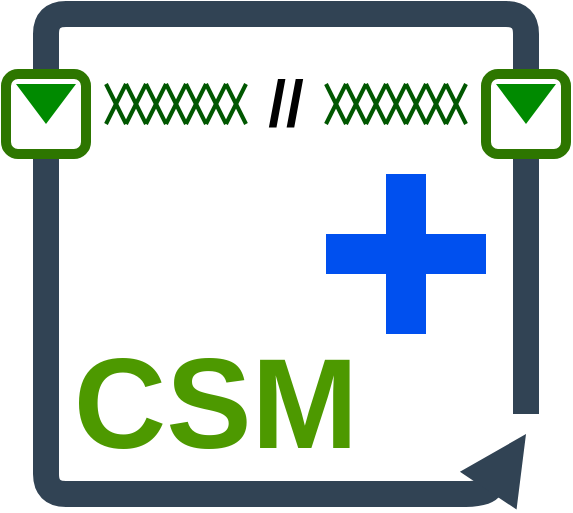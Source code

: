 <mxfile version="24.2.5" type="device">
  <diagram name="第 1 页" id="N8OVFR8O6m3L51fXVMMC">
    <mxGraphModel dx="1562" dy="1188" grid="1" gridSize="10" guides="1" tooltips="1" connect="1" arrows="1" fold="1" page="1" pageScale="1" pageWidth="827" pageHeight="1169" math="0" shadow="0">
      <root>
        <mxCell id="0" />
        <mxCell id="1" parent="0" />
        <mxCell id="Qem-tpaPa2Rmr71kVahj-4" value="" style="endArrow=block;html=1;rounded=1;strokeWidth=13;fillColor=#647687;strokeColor=#314354;curved=0;exitX=0.5;exitY=1;exitDx=0;exitDy=0;targetPerimeterSpacing=0;jumpSize=6;jumpStyle=none;shadow=0;endFill=1;startSize=0;endSize=0;" parent="1" source="Qem-tpaPa2Rmr71kVahj-10" edge="1">
          <mxGeometry width="50" height="50" relative="1" as="geometry">
            <mxPoint x="160" y="600" as="sourcePoint" />
            <mxPoint x="400" y="610" as="targetPoint" />
            <Array as="points">
              <mxPoint x="160" y="640" />
              <mxPoint x="380" y="640" />
            </Array>
          </mxGeometry>
        </mxCell>
        <mxCell id="Qem-tpaPa2Rmr71kVahj-5" value="" style="endArrow=none;html=1;rounded=1;strokeWidth=13;fillColor=#647687;strokeColor=#314354;curved=0;" parent="1" source="Qem-tpaPa2Rmr71kVahj-14" edge="1">
          <mxGeometry width="50" height="50" relative="1" as="geometry">
            <mxPoint x="400" y="400" as="sourcePoint" />
            <mxPoint x="400" y="600" as="targetPoint" />
          </mxGeometry>
        </mxCell>
        <mxCell id="Qem-tpaPa2Rmr71kVahj-13" value="" style="endArrow=none;html=1;rounded=1;strokeWidth=13;fillColor=#647687;strokeColor=#314354;curved=0;exitX=0.5;exitY=0;exitDx=0;exitDy=0;" parent="1" source="Qem-tpaPa2Rmr71kVahj-14" target="Qem-tpaPa2Rmr71kVahj-10" edge="1">
          <mxGeometry width="50" height="50" relative="1" as="geometry">
            <mxPoint x="400" y="400" as="sourcePoint" />
            <mxPoint x="160" y="640" as="targetPoint" />
            <Array as="points">
              <mxPoint x="400" y="400" />
              <mxPoint x="160" y="400" />
            </Array>
          </mxGeometry>
        </mxCell>
        <mxCell id="Qem-tpaPa2Rmr71kVahj-10" value="" style="rounded=1;whiteSpace=wrap;html=1;fillColor=none;fontColor=#ffffff;strokeColor=#2D7600;strokeWidth=5;" parent="1" vertex="1">
          <mxGeometry x="140" y="430" width="40" height="40" as="geometry" />
        </mxCell>
        <mxCell id="Qem-tpaPa2Rmr71kVahj-14" value="" style="rounded=1;whiteSpace=wrap;html=1;fillColor=none;fontColor=#ffffff;strokeColor=#2D7600;strokeWidth=5;" parent="1" vertex="1">
          <mxGeometry x="380" y="430" width="40" height="40" as="geometry" />
        </mxCell>
        <mxCell id="Qem-tpaPa2Rmr71kVahj-16" value="" style="triangle;whiteSpace=wrap;html=1;rotation=90;strokeWidth=5;strokeColor=none;fillColor=#008a00;fontColor=#ffffff;" parent="1" vertex="1">
          <mxGeometry x="150" y="430" width="20" height="30" as="geometry" />
        </mxCell>
        <mxCell id="Qem-tpaPa2Rmr71kVahj-17" value="" style="triangle;whiteSpace=wrap;html=1;rotation=90;strokeWidth=5;strokeColor=none;fillColor=#008a00;fontColor=#ffffff;" parent="1" vertex="1">
          <mxGeometry x="390" y="430" width="20" height="30" as="geometry" />
        </mxCell>
        <mxCell id="Qem-tpaPa2Rmr71kVahj-18" value="" style="endArrow=none;html=1;rounded=1;startSize=6;arcSize=20;jumpSize=6;curved=0;fillColor=#008a00;strokeColor=#005700;strokeWidth=2;" parent="1" edge="1">
          <mxGeometry width="50" height="50" relative="1" as="geometry">
            <mxPoint x="190" y="455" as="sourcePoint" />
            <mxPoint x="200" y="435" as="targetPoint" />
          </mxGeometry>
        </mxCell>
        <mxCell id="Qem-tpaPa2Rmr71kVahj-19" value="" style="endArrow=none;html=1;rounded=1;startSize=6;arcSize=20;jumpSize=6;curved=0;fillColor=#008a00;strokeColor=#005700;strokeWidth=2;" parent="1" edge="1">
          <mxGeometry width="50" height="50" relative="1" as="geometry">
            <mxPoint x="200" y="455" as="sourcePoint" />
            <mxPoint x="190" y="435" as="targetPoint" />
          </mxGeometry>
        </mxCell>
        <mxCell id="Qem-tpaPa2Rmr71kVahj-42" value="&lt;font style=&quot;font-size: 32px;&quot;&gt;&lt;b&gt;//&lt;/b&gt;&lt;/font&gt;" style="text;html=1;align=center;verticalAlign=middle;whiteSpace=wrap;rounded=0;" parent="1" vertex="1">
          <mxGeometry x="250" y="430" width="60" height="30" as="geometry" />
        </mxCell>
        <mxCell id="Qem-tpaPa2Rmr71kVahj-43" value="" style="endArrow=none;html=1;rounded=1;startSize=6;arcSize=20;jumpSize=6;curved=0;fillColor=#008a00;strokeColor=#005700;strokeWidth=2;" parent="1" edge="1">
          <mxGeometry width="50" height="50" relative="1" as="geometry">
            <mxPoint x="200" y="455" as="sourcePoint" />
            <mxPoint x="210" y="435" as="targetPoint" />
          </mxGeometry>
        </mxCell>
        <mxCell id="Qem-tpaPa2Rmr71kVahj-44" value="" style="endArrow=none;html=1;rounded=1;startSize=6;arcSize=20;jumpSize=6;curved=0;fillColor=#008a00;strokeColor=#005700;strokeWidth=2;" parent="1" edge="1">
          <mxGeometry width="50" height="50" relative="1" as="geometry">
            <mxPoint x="210" y="455" as="sourcePoint" />
            <mxPoint x="200" y="435" as="targetPoint" />
          </mxGeometry>
        </mxCell>
        <mxCell id="Qem-tpaPa2Rmr71kVahj-45" value="" style="endArrow=none;html=1;rounded=1;startSize=6;arcSize=20;jumpSize=6;curved=0;fillColor=#008a00;strokeColor=#005700;strokeWidth=2;" parent="1" edge="1">
          <mxGeometry width="50" height="50" relative="1" as="geometry">
            <mxPoint x="210" y="455" as="sourcePoint" />
            <mxPoint x="220" y="435" as="targetPoint" />
          </mxGeometry>
        </mxCell>
        <mxCell id="Qem-tpaPa2Rmr71kVahj-46" value="" style="endArrow=none;html=1;rounded=1;startSize=6;arcSize=20;jumpSize=6;curved=0;fillColor=#008a00;strokeColor=#005700;strokeWidth=2;" parent="1" edge="1">
          <mxGeometry width="50" height="50" relative="1" as="geometry">
            <mxPoint x="220" y="455" as="sourcePoint" />
            <mxPoint x="210" y="435" as="targetPoint" />
          </mxGeometry>
        </mxCell>
        <mxCell id="Qem-tpaPa2Rmr71kVahj-47" value="" style="endArrow=none;html=1;rounded=1;startSize=6;arcSize=20;jumpSize=6;curved=0;fillColor=#008a00;strokeColor=#005700;strokeWidth=2;" parent="1" edge="1">
          <mxGeometry width="50" height="50" relative="1" as="geometry">
            <mxPoint x="220" y="455" as="sourcePoint" />
            <mxPoint x="230" y="435" as="targetPoint" />
          </mxGeometry>
        </mxCell>
        <mxCell id="Qem-tpaPa2Rmr71kVahj-48" value="" style="endArrow=none;html=1;rounded=1;startSize=6;arcSize=20;jumpSize=6;curved=0;fillColor=#008a00;strokeColor=#005700;strokeWidth=2;" parent="1" edge="1">
          <mxGeometry width="50" height="50" relative="1" as="geometry">
            <mxPoint x="230" y="455" as="sourcePoint" />
            <mxPoint x="220" y="435" as="targetPoint" />
          </mxGeometry>
        </mxCell>
        <mxCell id="Qem-tpaPa2Rmr71kVahj-49" value="" style="endArrow=none;html=1;rounded=1;startSize=6;arcSize=20;jumpSize=6;curved=0;fillColor=#008a00;strokeColor=#005700;strokeWidth=2;" parent="1" edge="1">
          <mxGeometry width="50" height="50" relative="1" as="geometry">
            <mxPoint x="230" y="455" as="sourcePoint" />
            <mxPoint x="240" y="435" as="targetPoint" />
          </mxGeometry>
        </mxCell>
        <mxCell id="Qem-tpaPa2Rmr71kVahj-50" value="" style="endArrow=none;html=1;rounded=1;startSize=6;arcSize=20;jumpSize=6;curved=0;fillColor=#008a00;strokeColor=#005700;strokeWidth=2;" parent="1" edge="1">
          <mxGeometry width="50" height="50" relative="1" as="geometry">
            <mxPoint x="240" y="455" as="sourcePoint" />
            <mxPoint x="230" y="435" as="targetPoint" />
          </mxGeometry>
        </mxCell>
        <mxCell id="Qem-tpaPa2Rmr71kVahj-51" value="" style="endArrow=none;html=1;rounded=1;startSize=6;arcSize=20;jumpSize=6;curved=0;fillColor=#008a00;strokeColor=#005700;strokeWidth=2;" parent="1" edge="1">
          <mxGeometry width="50" height="50" relative="1" as="geometry">
            <mxPoint x="240" y="455" as="sourcePoint" />
            <mxPoint x="250" y="435" as="targetPoint" />
          </mxGeometry>
        </mxCell>
        <mxCell id="Qem-tpaPa2Rmr71kVahj-52" value="" style="endArrow=none;html=1;rounded=1;startSize=6;arcSize=20;jumpSize=6;curved=0;fillColor=#008a00;strokeColor=#005700;strokeWidth=2;" parent="1" edge="1">
          <mxGeometry width="50" height="50" relative="1" as="geometry">
            <mxPoint x="250" y="455" as="sourcePoint" />
            <mxPoint x="240" y="435" as="targetPoint" />
          </mxGeometry>
        </mxCell>
        <mxCell id="Qem-tpaPa2Rmr71kVahj-53" value="" style="endArrow=none;html=1;rounded=1;startSize=6;arcSize=20;jumpSize=6;curved=0;fillColor=#008a00;strokeColor=#005700;strokeWidth=2;" parent="1" edge="1">
          <mxGeometry width="50" height="50" relative="1" as="geometry">
            <mxPoint x="250" y="455" as="sourcePoint" />
            <mxPoint x="260" y="435" as="targetPoint" />
          </mxGeometry>
        </mxCell>
        <mxCell id="Qem-tpaPa2Rmr71kVahj-54" value="" style="endArrow=none;html=1;rounded=1;startSize=6;arcSize=20;jumpSize=6;curved=0;fillColor=#008a00;strokeColor=#005700;strokeWidth=2;" parent="1" edge="1">
          <mxGeometry width="50" height="50" relative="1" as="geometry">
            <mxPoint x="260" y="455" as="sourcePoint" />
            <mxPoint x="250" y="435" as="targetPoint" />
          </mxGeometry>
        </mxCell>
        <mxCell id="Qem-tpaPa2Rmr71kVahj-55" value="" style="endArrow=none;html=1;rounded=1;startSize=6;arcSize=20;jumpSize=6;curved=0;fillColor=#008a00;strokeColor=#005700;strokeWidth=2;" parent="1" edge="1">
          <mxGeometry width="50" height="50" relative="1" as="geometry">
            <mxPoint x="300" y="455" as="sourcePoint" />
            <mxPoint x="310" y="435" as="targetPoint" />
          </mxGeometry>
        </mxCell>
        <mxCell id="Qem-tpaPa2Rmr71kVahj-56" value="" style="endArrow=none;html=1;rounded=1;startSize=6;arcSize=20;jumpSize=6;curved=0;fillColor=#008a00;strokeColor=#005700;strokeWidth=2;" parent="1" edge="1">
          <mxGeometry width="50" height="50" relative="1" as="geometry">
            <mxPoint x="310" y="455" as="sourcePoint" />
            <mxPoint x="300" y="435" as="targetPoint" />
          </mxGeometry>
        </mxCell>
        <mxCell id="Qem-tpaPa2Rmr71kVahj-57" value="" style="endArrow=none;html=1;rounded=1;startSize=6;arcSize=20;jumpSize=6;curved=0;fillColor=#008a00;strokeColor=#005700;strokeWidth=2;" parent="1" edge="1">
          <mxGeometry width="50" height="50" relative="1" as="geometry">
            <mxPoint x="310" y="455" as="sourcePoint" />
            <mxPoint x="320" y="435" as="targetPoint" />
          </mxGeometry>
        </mxCell>
        <mxCell id="Qem-tpaPa2Rmr71kVahj-58" value="" style="endArrow=none;html=1;rounded=1;startSize=6;arcSize=20;jumpSize=6;curved=0;fillColor=#008a00;strokeColor=#005700;strokeWidth=2;" parent="1" edge="1">
          <mxGeometry width="50" height="50" relative="1" as="geometry">
            <mxPoint x="320" y="455" as="sourcePoint" />
            <mxPoint x="310" y="435" as="targetPoint" />
          </mxGeometry>
        </mxCell>
        <mxCell id="Qem-tpaPa2Rmr71kVahj-59" value="" style="endArrow=none;html=1;rounded=1;startSize=6;arcSize=20;jumpSize=6;curved=0;fillColor=#008a00;strokeColor=#005700;strokeWidth=2;" parent="1" edge="1">
          <mxGeometry width="50" height="50" relative="1" as="geometry">
            <mxPoint x="320" y="455" as="sourcePoint" />
            <mxPoint x="330" y="435" as="targetPoint" />
          </mxGeometry>
        </mxCell>
        <mxCell id="Qem-tpaPa2Rmr71kVahj-60" value="" style="endArrow=none;html=1;rounded=1;startSize=6;arcSize=20;jumpSize=6;curved=0;fillColor=#008a00;strokeColor=#005700;strokeWidth=2;" parent="1" edge="1">
          <mxGeometry width="50" height="50" relative="1" as="geometry">
            <mxPoint x="330" y="455" as="sourcePoint" />
            <mxPoint x="320" y="435" as="targetPoint" />
          </mxGeometry>
        </mxCell>
        <mxCell id="Qem-tpaPa2Rmr71kVahj-61" value="" style="endArrow=none;html=1;rounded=1;startSize=6;arcSize=20;jumpSize=6;curved=0;fillColor=#008a00;strokeColor=#005700;strokeWidth=2;" parent="1" edge="1">
          <mxGeometry width="50" height="50" relative="1" as="geometry">
            <mxPoint x="330" y="455" as="sourcePoint" />
            <mxPoint x="340" y="435" as="targetPoint" />
          </mxGeometry>
        </mxCell>
        <mxCell id="Qem-tpaPa2Rmr71kVahj-62" value="" style="endArrow=none;html=1;rounded=1;startSize=6;arcSize=20;jumpSize=6;curved=0;fillColor=#008a00;strokeColor=#005700;strokeWidth=2;" parent="1" edge="1">
          <mxGeometry width="50" height="50" relative="1" as="geometry">
            <mxPoint x="340" y="455" as="sourcePoint" />
            <mxPoint x="330" y="435" as="targetPoint" />
          </mxGeometry>
        </mxCell>
        <mxCell id="Qem-tpaPa2Rmr71kVahj-63" value="" style="endArrow=none;html=1;rounded=1;startSize=6;arcSize=20;jumpSize=6;curved=0;fillColor=#008a00;strokeColor=#005700;strokeWidth=2;" parent="1" edge="1">
          <mxGeometry width="50" height="50" relative="1" as="geometry">
            <mxPoint x="340" y="455" as="sourcePoint" />
            <mxPoint x="350" y="435" as="targetPoint" />
          </mxGeometry>
        </mxCell>
        <mxCell id="Qem-tpaPa2Rmr71kVahj-64" value="" style="endArrow=none;html=1;rounded=1;startSize=6;arcSize=20;jumpSize=6;curved=0;fillColor=#008a00;strokeColor=#005700;strokeWidth=2;" parent="1" edge="1">
          <mxGeometry width="50" height="50" relative="1" as="geometry">
            <mxPoint x="350" y="455" as="sourcePoint" />
            <mxPoint x="340" y="435" as="targetPoint" />
          </mxGeometry>
        </mxCell>
        <mxCell id="Qem-tpaPa2Rmr71kVahj-65" value="" style="endArrow=none;html=1;rounded=1;startSize=6;arcSize=20;jumpSize=6;curved=0;fillColor=#008a00;strokeColor=#005700;strokeWidth=2;" parent="1" edge="1">
          <mxGeometry width="50" height="50" relative="1" as="geometry">
            <mxPoint x="350" y="455" as="sourcePoint" />
            <mxPoint x="360" y="435" as="targetPoint" />
          </mxGeometry>
        </mxCell>
        <mxCell id="Qem-tpaPa2Rmr71kVahj-66" value="" style="endArrow=none;html=1;rounded=1;startSize=6;arcSize=20;jumpSize=6;curved=0;fillColor=#008a00;strokeColor=#005700;strokeWidth=2;" parent="1" edge="1">
          <mxGeometry width="50" height="50" relative="1" as="geometry">
            <mxPoint x="360" y="455" as="sourcePoint" />
            <mxPoint x="350" y="435" as="targetPoint" />
          </mxGeometry>
        </mxCell>
        <mxCell id="Qem-tpaPa2Rmr71kVahj-67" value="" style="endArrow=none;html=1;rounded=1;startSize=6;arcSize=20;jumpSize=6;curved=0;fillColor=#008a00;strokeColor=#005700;strokeWidth=2;" parent="1" edge="1">
          <mxGeometry width="50" height="50" relative="1" as="geometry">
            <mxPoint x="360" y="455" as="sourcePoint" />
            <mxPoint x="370" y="435" as="targetPoint" />
          </mxGeometry>
        </mxCell>
        <mxCell id="Qem-tpaPa2Rmr71kVahj-68" value="" style="endArrow=none;html=1;rounded=1;startSize=6;arcSize=20;jumpSize=6;curved=0;fillColor=#008a00;strokeColor=#005700;strokeWidth=2;" parent="1" edge="1">
          <mxGeometry width="50" height="50" relative="1" as="geometry">
            <mxPoint x="370" y="455" as="sourcePoint" />
            <mxPoint x="360" y="435" as="targetPoint" />
          </mxGeometry>
        </mxCell>
        <mxCell id="Qem-tpaPa2Rmr71kVahj-69" value="" style="rounded=0;whiteSpace=wrap;html=1;strokeColor=none;fillColor=#0050ef;fontColor=#ffffff;" parent="1" vertex="1">
          <mxGeometry x="300" y="510" width="80" height="20" as="geometry" />
        </mxCell>
        <mxCell id="Qem-tpaPa2Rmr71kVahj-70" value="" style="rounded=0;whiteSpace=wrap;html=1;rotation=-90;strokeColor=none;fillColor=#0050ef;fontColor=#ffffff;" parent="1" vertex="1">
          <mxGeometry x="300" y="510" width="80" height="20" as="geometry" />
        </mxCell>
        <mxCell id="Qem-tpaPa2Rmr71kVahj-71" value="&lt;font style=&quot;font-size: 64px;&quot;&gt;CSM&lt;/font&gt;" style="text;html=1;align=center;verticalAlign=middle;whiteSpace=wrap;rounded=0;fontColor=#4D9900;fontStyle=1" parent="1" vertex="1">
          <mxGeometry x="180" y="570" width="130" height="50" as="geometry" />
        </mxCell>
      </root>
    </mxGraphModel>
  </diagram>
</mxfile>
